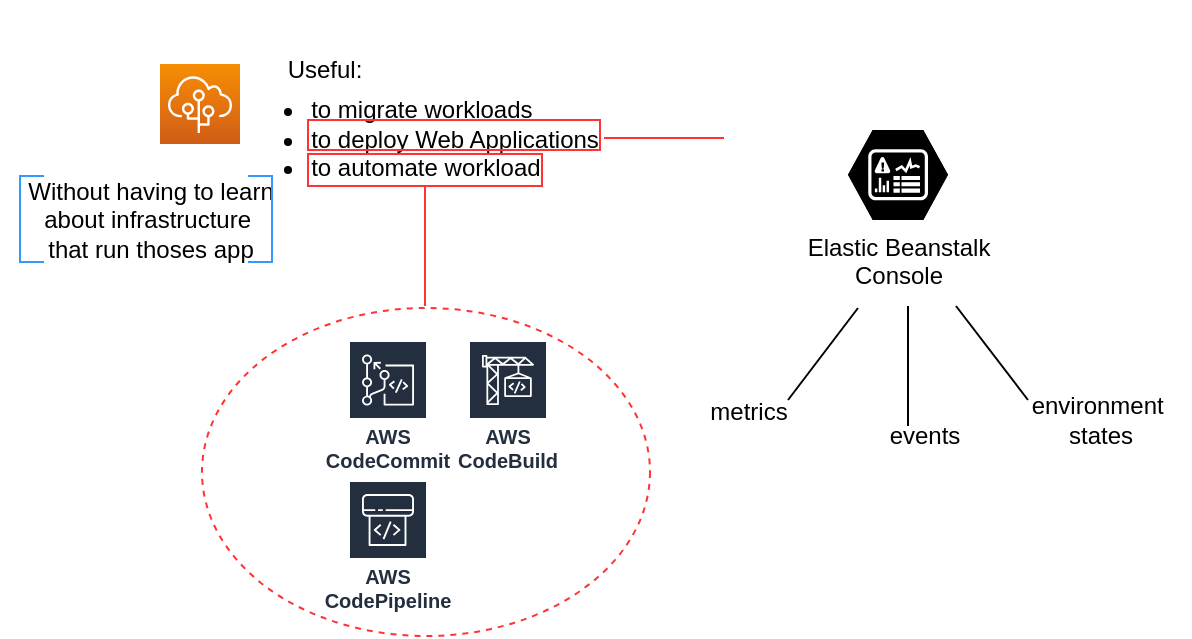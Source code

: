 <mxfile version="20.1.1" type="github">
  <diagram id="JowtuLAvawgkWtr8-Pc0" name="Page-1">
    <mxGraphModel dx="726" dy="440" grid="1" gridSize="10" guides="1" tooltips="1" connect="1" arrows="1" fold="1" page="1" pageScale="1" pageWidth="827" pageHeight="583" math="0" shadow="0">
      <root>
        <mxCell id="0" />
        <mxCell id="1" parent="0" />
        <mxCell id="Rk7ZDeNzGQP_jlXVGPb2-1" value="" style="sketch=0;points=[[0,0,0],[0.25,0,0],[0.5,0,0],[0.75,0,0],[1,0,0],[0,1,0],[0.25,1,0],[0.5,1,0],[0.75,1,0],[1,1,0],[0,0.25,0],[0,0.5,0],[0,0.75,0],[1,0.25,0],[1,0.5,0],[1,0.75,0]];outlineConnect=0;fontColor=#232F3E;gradientColor=#F78E04;gradientDirection=north;fillColor=#D05C17;strokeColor=#ffffff;dashed=0;verticalLabelPosition=bottom;verticalAlign=top;align=center;html=1;fontSize=12;fontStyle=0;aspect=fixed;shape=mxgraph.aws4.resourceIcon;resIcon=mxgraph.aws4.elastic_beanstalk;" vertex="1" parent="1">
          <mxGeometry x="126" y="62" width="40" height="40" as="geometry" />
        </mxCell>
        <mxCell id="Rk7ZDeNzGQP_jlXVGPb2-6" value="&lt;br style=&quot;text-align: left;&quot;&gt;&lt;br style=&quot;text-align: left;&quot;&gt;&lt;ul style=&quot;text-align: left;&quot;&gt;&lt;li&gt;to migrate workloads&lt;/li&gt;&lt;li&gt;to deploy Web Applications&lt;/li&gt;&lt;li&gt;to automate workload&lt;/li&gt;&lt;/ul&gt;" style="text;html=1;align=center;verticalAlign=middle;resizable=0;points=[];autosize=1;strokeColor=none;fillColor=none;" vertex="1" parent="1">
          <mxGeometry x="148" y="30" width="210" height="110" as="geometry" />
        </mxCell>
        <mxCell id="Rk7ZDeNzGQP_jlXVGPb2-7" value="Useful:" style="text;html=1;align=center;verticalAlign=middle;resizable=0;points=[];autosize=1;strokeColor=none;fillColor=none;" vertex="1" parent="1">
          <mxGeometry x="178" y="50" width="60" height="30" as="geometry" />
        </mxCell>
        <mxCell id="Rk7ZDeNzGQP_jlXVGPb2-8" value="AWS CodeCommit" style="sketch=0;outlineConnect=0;fontColor=#232F3E;gradientColor=none;strokeColor=#ffffff;fillColor=#232F3E;dashed=0;verticalLabelPosition=middle;verticalAlign=bottom;align=center;html=1;whiteSpace=wrap;fontSize=10;fontStyle=1;spacing=3;shape=mxgraph.aws4.productIcon;prIcon=mxgraph.aws4.codecommit;" vertex="1" parent="1">
          <mxGeometry x="220" y="200" width="40" height="70" as="geometry" />
        </mxCell>
        <mxCell id="Rk7ZDeNzGQP_jlXVGPb2-9" value="AWS CodeBuild" style="sketch=0;outlineConnect=0;fontColor=#232F3E;gradientColor=none;strokeColor=#ffffff;fillColor=#232F3E;dashed=0;verticalLabelPosition=middle;verticalAlign=bottom;align=center;html=1;whiteSpace=wrap;fontSize=10;fontStyle=1;spacing=3;shape=mxgraph.aws4.productIcon;prIcon=mxgraph.aws4.codebuild;" vertex="1" parent="1">
          <mxGeometry x="280" y="200" width="40" height="70" as="geometry" />
        </mxCell>
        <mxCell id="Rk7ZDeNzGQP_jlXVGPb2-10" value="AWS CodePipeline" style="sketch=0;outlineConnect=0;fontColor=#232F3E;gradientColor=none;strokeColor=#ffffff;fillColor=#232F3E;dashed=0;verticalLabelPosition=middle;verticalAlign=bottom;align=center;html=1;whiteSpace=wrap;fontSize=10;fontStyle=1;spacing=3;shape=mxgraph.aws4.productIcon;prIcon=mxgraph.aws4.codepipeline;" vertex="1" parent="1">
          <mxGeometry x="220" y="270" width="40" height="70" as="geometry" />
        </mxCell>
        <mxCell id="Rk7ZDeNzGQP_jlXVGPb2-11" value="Without having to learn &lt;br&gt;about infrastructure&amp;nbsp;&lt;br&gt;that run thoses app" style="text;html=1;align=center;verticalAlign=middle;resizable=0;points=[];autosize=1;strokeColor=none;fillColor=none;" vertex="1" parent="1">
          <mxGeometry x="46" y="110" width="150" height="60" as="geometry" />
        </mxCell>
        <mxCell id="Rk7ZDeNzGQP_jlXVGPb2-12" value="" style="strokeWidth=1;html=1;shape=mxgraph.flowchart.annotation_1;align=left;pointerEvents=1;fontColor=#000033;fillColor=none;strokeColor=#3399FF;" vertex="1" parent="1">
          <mxGeometry x="56" y="118" width="12" height="43" as="geometry" />
        </mxCell>
        <mxCell id="Rk7ZDeNzGQP_jlXVGPb2-13" value="" style="strokeWidth=1;html=1;shape=mxgraph.flowchart.annotation_1;align=left;pointerEvents=1;fontColor=#000033;fillColor=none;direction=west;strokeColor=#3399FF;" vertex="1" parent="1">
          <mxGeometry x="170" y="118" width="12" height="43" as="geometry" />
        </mxCell>
        <mxCell id="Rk7ZDeNzGQP_jlXVGPb2-14" value="" style="verticalLabelPosition=bottom;verticalAlign=top;html=1;shape=mxgraph.basic.rect;fillColor2=none;strokeWidth=1;size=20;indent=5;fillColor=none;strokeColor=#FF3333;" vertex="1" parent="1">
          <mxGeometry x="200" y="107" width="117" height="16" as="geometry" />
        </mxCell>
        <mxCell id="Rk7ZDeNzGQP_jlXVGPb2-15" value="" style="line;strokeWidth=1;direction=south;html=1;fillColor=none;strokeColor=#FF3333;" vertex="1" parent="1">
          <mxGeometry x="253.5" y="123" width="10" height="60" as="geometry" />
        </mxCell>
        <mxCell id="Rk7ZDeNzGQP_jlXVGPb2-16" value="" style="ellipse;whiteSpace=wrap;html=1;strokeColor=#FF3333;strokeWidth=1;fillColor=none;dashed=1;" vertex="1" parent="1">
          <mxGeometry x="147" y="184" width="224" height="164" as="geometry" />
        </mxCell>
        <mxCell id="Rk7ZDeNzGQP_jlXVGPb2-17" value="" style="verticalLabelPosition=bottom;verticalAlign=top;html=1;shape=mxgraph.basic.rect;fillColor2=none;strokeWidth=1;size=20;indent=5;fillColor=none;strokeColor=#FF3333;" vertex="1" parent="1">
          <mxGeometry x="200" y="90" width="146" height="15" as="geometry" />
        </mxCell>
        <mxCell id="Rk7ZDeNzGQP_jlXVGPb2-18" value="" style="line;strokeWidth=1;direction=west;html=1;fillColor=none;strokeColor=#FF3333;" vertex="1" parent="1">
          <mxGeometry x="348" y="94" width="60" height="10" as="geometry" />
        </mxCell>
        <mxCell id="Rk7ZDeNzGQP_jlXVGPb2-19" value="Elastic Beanstalk&lt;br&gt;Console" style="verticalLabelPosition=bottom;sketch=0;html=1;fillColor=#000000;strokeColor=#ffffff;verticalAlign=top;align=center;points=[[0,0.5,0],[0.125,0.25,0],[0.25,0,0],[0.5,0,0],[0.75,0,0],[0.875,0.25,0],[1,0.5,0],[0.875,0.75,0],[0.75,1,0],[0.5,1,0],[0.125,0.75,0]];pointerEvents=1;shape=mxgraph.cisco_safe.compositeIcon;bgIcon=mxgraph.cisco_safe.design.blank_device;resIcon=mxgraph.cisco_safe.design.mgmt_console;dashed=1;" vertex="1" parent="1">
          <mxGeometry x="470" y="95" width="50" height="45" as="geometry" />
        </mxCell>
        <mxCell id="Rk7ZDeNzGQP_jlXVGPb2-21" value="" style="endArrow=none;html=1;rounded=0;" edge="1" parent="1">
          <mxGeometry width="50" height="50" relative="1" as="geometry">
            <mxPoint x="440" y="230" as="sourcePoint" />
            <mxPoint x="475" y="184" as="targetPoint" />
          </mxGeometry>
        </mxCell>
        <mxCell id="Rk7ZDeNzGQP_jlXVGPb2-22" value="" style="endArrow=none;html=1;rounded=0;" edge="1" parent="1">
          <mxGeometry width="50" height="50" relative="1" as="geometry">
            <mxPoint x="560" y="230" as="sourcePoint" />
            <mxPoint x="524" y="183" as="targetPoint" />
          </mxGeometry>
        </mxCell>
        <mxCell id="Rk7ZDeNzGQP_jlXVGPb2-23" value="" style="endArrow=none;html=1;rounded=0;" edge="1" parent="1">
          <mxGeometry width="50" height="50" relative="1" as="geometry">
            <mxPoint x="500" y="243" as="sourcePoint" />
            <mxPoint x="500" y="183" as="targetPoint" />
          </mxGeometry>
        </mxCell>
        <mxCell id="Rk7ZDeNzGQP_jlXVGPb2-24" value="metrics" style="text;html=1;align=center;verticalAlign=middle;resizable=0;points=[];autosize=1;strokeColor=none;fillColor=none;" vertex="1" parent="1">
          <mxGeometry x="390" y="221" width="60" height="30" as="geometry" />
        </mxCell>
        <mxCell id="Rk7ZDeNzGQP_jlXVGPb2-25" value="events" style="text;html=1;align=center;verticalAlign=middle;resizable=0;points=[];autosize=1;strokeColor=none;fillColor=none;" vertex="1" parent="1">
          <mxGeometry x="478" y="233" width="60" height="30" as="geometry" />
        </mxCell>
        <mxCell id="Rk7ZDeNzGQP_jlXVGPb2-26" value="environment&amp;nbsp;&lt;br&gt;states" style="text;html=1;align=center;verticalAlign=middle;resizable=0;points=[];autosize=1;strokeColor=none;fillColor=none;" vertex="1" parent="1">
          <mxGeometry x="551" y="220" width="90" height="40" as="geometry" />
        </mxCell>
      </root>
    </mxGraphModel>
  </diagram>
</mxfile>
